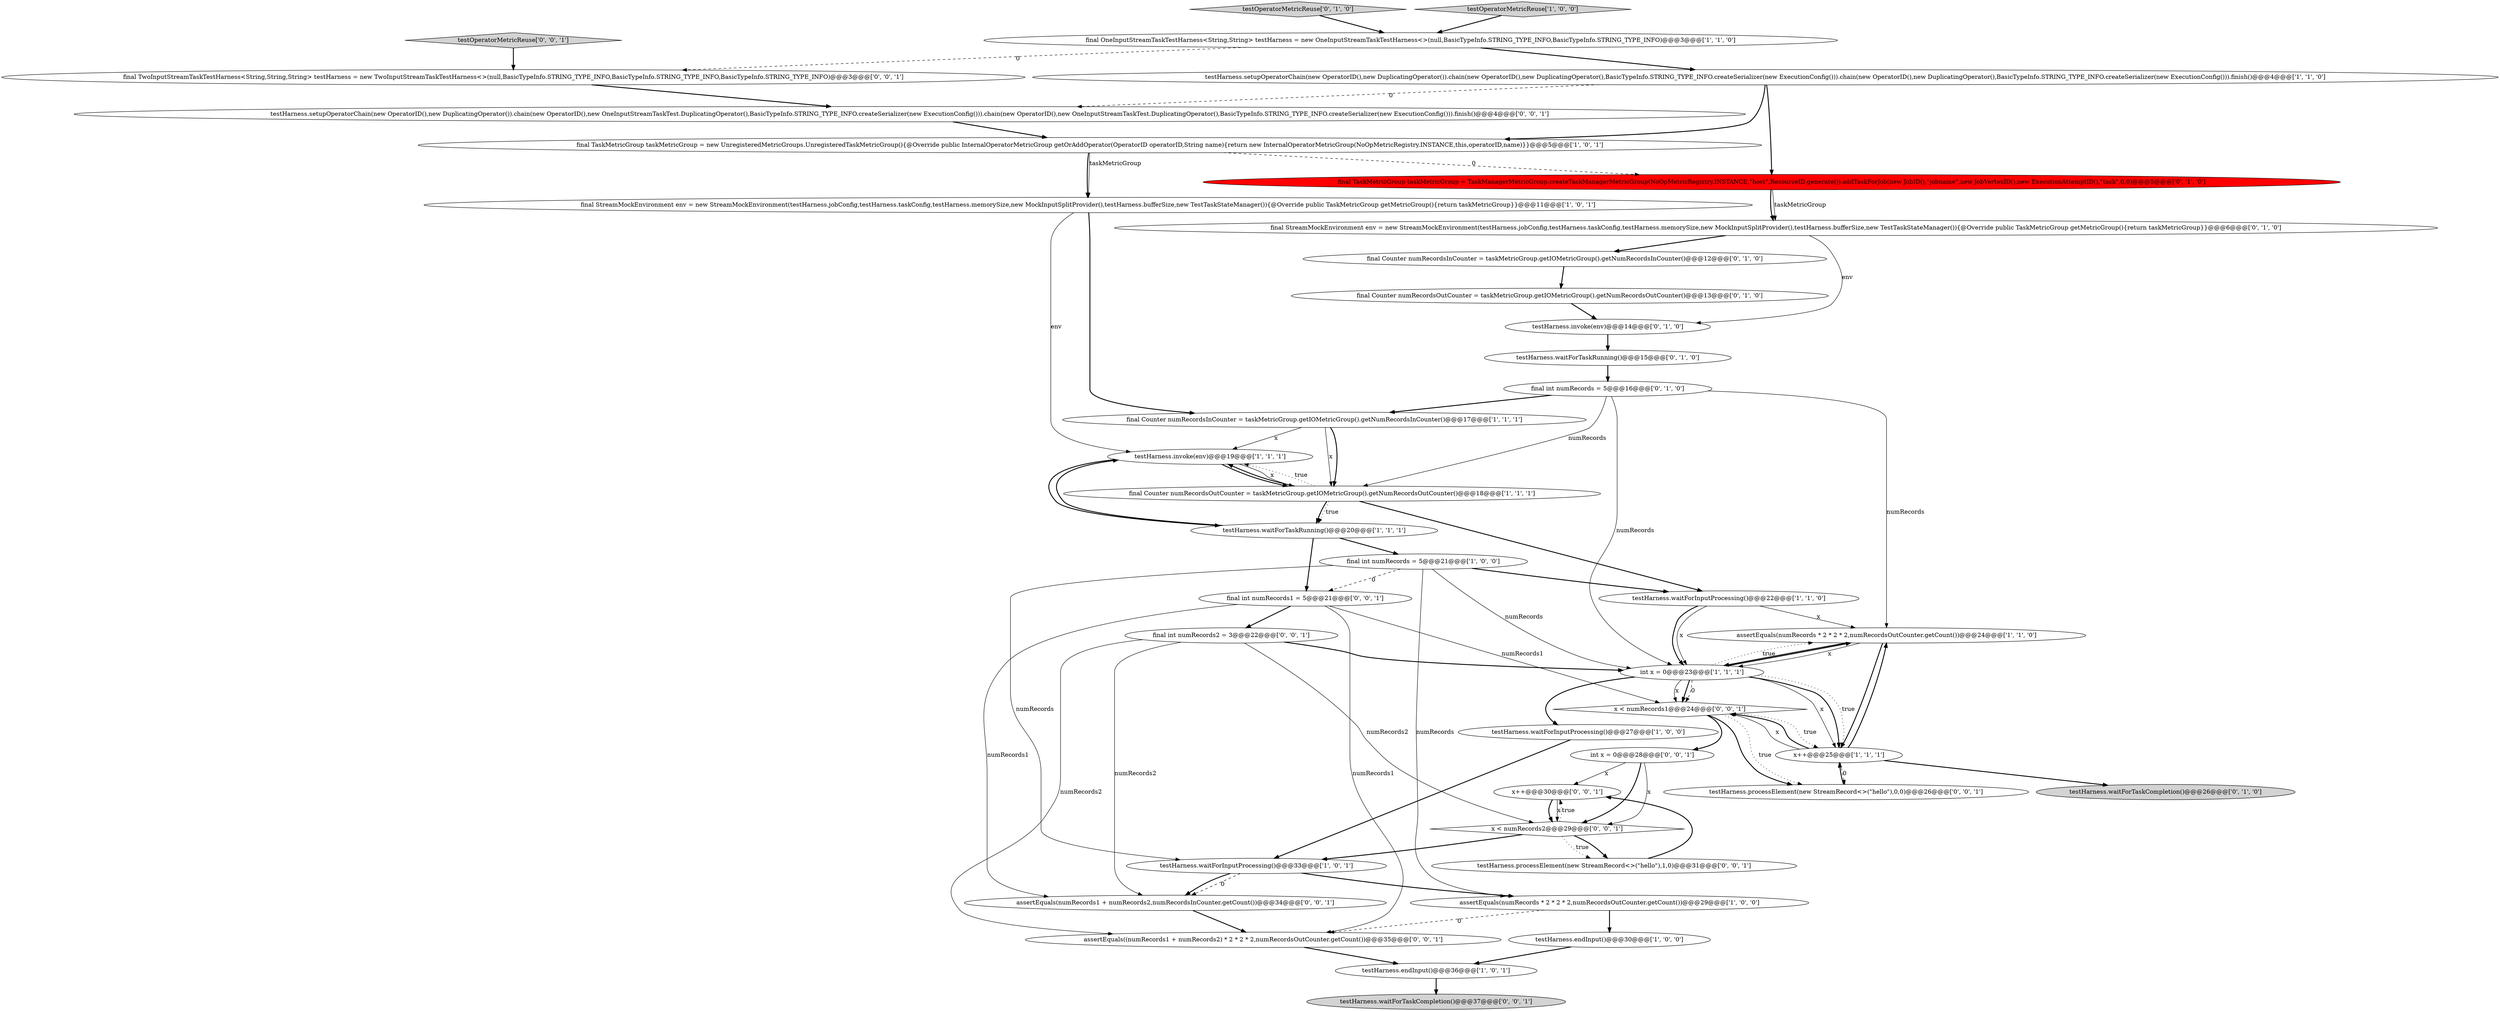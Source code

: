 digraph {
27 [style = filled, label = "testHarness.invoke(env)@@@14@@@['0', '1', '0']", fillcolor = white, shape = ellipse image = "AAA0AAABBB2BBB"];
30 [style = filled, label = "final int numRecords1 = 5@@@21@@@['0', '0', '1']", fillcolor = white, shape = ellipse image = "AAA0AAABBB3BBB"];
8 [style = filled, label = "testHarness.waitForInputProcessing()@@@22@@@['1', '1', '0']", fillcolor = white, shape = ellipse image = "AAA0AAABBB1BBB"];
16 [style = filled, label = "final StreamMockEnvironment env = new StreamMockEnvironment(testHarness.jobConfig,testHarness.taskConfig,testHarness.memorySize,new MockInputSplitProvider(),testHarness.bufferSize,new TestTaskStateManager()){@Override public TaskMetricGroup getMetricGroup(){return taskMetricGroup}}@@@11@@@['1', '0', '1']", fillcolor = white, shape = ellipse image = "AAA0AAABBB1BBB"];
4 [style = filled, label = "assertEquals(numRecords * 2 * 2 * 2,numRecordsOutCounter.getCount())@@@29@@@['1', '0', '0']", fillcolor = white, shape = ellipse image = "AAA0AAABBB1BBB"];
19 [style = filled, label = "final Counter numRecordsOutCounter = taskMetricGroup.getIOMetricGroup().getNumRecordsOutCounter()@@@13@@@['0', '1', '0']", fillcolor = white, shape = ellipse image = "AAA0AAABBB2BBB"];
33 [style = filled, label = "assertEquals((numRecords1 + numRecords2) * 2 * 2 * 2,numRecordsOutCounter.getCount())@@@35@@@['0', '0', '1']", fillcolor = white, shape = ellipse image = "AAA0AAABBB3BBB"];
25 [style = filled, label = "final StreamMockEnvironment env = new StreamMockEnvironment(testHarness.jobConfig,testHarness.taskConfig,testHarness.memorySize,new MockInputSplitProvider(),testHarness.bufferSize,new TestTaskStateManager()){@Override public TaskMetricGroup getMetricGroup(){return taskMetricGroup}}@@@6@@@['0', '1', '0']", fillcolor = white, shape = ellipse image = "AAA0AAABBB2BBB"];
34 [style = filled, label = "testHarness.processElement(new StreamRecord<>(\"hello\"),1,0)@@@31@@@['0', '0', '1']", fillcolor = white, shape = ellipse image = "AAA0AAABBB3BBB"];
10 [style = filled, label = "testHarness.endInput()@@@30@@@['1', '0', '0']", fillcolor = white, shape = ellipse image = "AAA0AAABBB1BBB"];
37 [style = filled, label = "testHarness.setupOperatorChain(new OperatorID(),new DuplicatingOperator()).chain(new OperatorID(),new OneInputStreamTaskTest.DuplicatingOperator(),BasicTypeInfo.STRING_TYPE_INFO.createSerializer(new ExecutionConfig())).chain(new OperatorID(),new OneInputStreamTaskTest.DuplicatingOperator(),BasicTypeInfo.STRING_TYPE_INFO.createSerializer(new ExecutionConfig())).finish()@@@4@@@['0', '0', '1']", fillcolor = white, shape = ellipse image = "AAA0AAABBB3BBB"];
1 [style = filled, label = "assertEquals(numRecords * 2 * 2 * 2,numRecordsOutCounter.getCount())@@@24@@@['1', '1', '0']", fillcolor = white, shape = ellipse image = "AAA0AAABBB1BBB"];
40 [style = filled, label = "x++@@@30@@@['0', '0', '1']", fillcolor = white, shape = ellipse image = "AAA0AAABBB3BBB"];
21 [style = filled, label = "final TaskMetricGroup taskMetricGroup = TaskManagerMetricGroup.createTaskManagerMetricGroup(NoOpMetricRegistry.INSTANCE,\"host\",ResourceID.generate()).addTaskForJob(new JobID(),\"jobname\",new JobVertexID(),new ExecutionAttemptID(),\"task\",0,0)@@@5@@@['0', '1', '0']", fillcolor = red, shape = ellipse image = "AAA1AAABBB2BBB"];
9 [style = filled, label = "int x = 0@@@23@@@['1', '1', '1']", fillcolor = white, shape = ellipse image = "AAA0AAABBB1BBB"];
18 [style = filled, label = "final Counter numRecordsInCounter = taskMetricGroup.getIOMetricGroup().getNumRecordsInCounter()@@@17@@@['1', '1', '1']", fillcolor = white, shape = ellipse image = "AAA0AAABBB1BBB"];
28 [style = filled, label = "int x = 0@@@28@@@['0', '0', '1']", fillcolor = white, shape = ellipse image = "AAA0AAABBB3BBB"];
38 [style = filled, label = "testHarness.waitForTaskCompletion()@@@37@@@['0', '0', '1']", fillcolor = lightgray, shape = ellipse image = "AAA0AAABBB3BBB"];
17 [style = filled, label = "testHarness.invoke(env)@@@19@@@['1', '1', '1']", fillcolor = white, shape = ellipse image = "AAA0AAABBB1BBB"];
3 [style = filled, label = "testHarness.waitForInputProcessing()@@@27@@@['1', '0', '0']", fillcolor = white, shape = ellipse image = "AAA0AAABBB1BBB"];
32 [style = filled, label = "assertEquals(numRecords1 + numRecords2,numRecordsInCounter.getCount())@@@34@@@['0', '0', '1']", fillcolor = white, shape = ellipse image = "AAA0AAABBB3BBB"];
23 [style = filled, label = "testHarness.waitForTaskCompletion()@@@26@@@['0', '1', '0']", fillcolor = lightgray, shape = ellipse image = "AAA0AAABBB2BBB"];
39 [style = filled, label = "x < numRecords2@@@29@@@['0', '0', '1']", fillcolor = white, shape = diamond image = "AAA0AAABBB3BBB"];
26 [style = filled, label = "testOperatorMetricReuse['0', '1', '0']", fillcolor = lightgray, shape = diamond image = "AAA0AAABBB2BBB"];
22 [style = filled, label = "final Counter numRecordsInCounter = taskMetricGroup.getIOMetricGroup().getNumRecordsInCounter()@@@12@@@['0', '1', '0']", fillcolor = white, shape = ellipse image = "AAA0AAABBB2BBB"];
2 [style = filled, label = "x++@@@25@@@['1', '1', '1']", fillcolor = white, shape = ellipse image = "AAA0AAABBB1BBB"];
20 [style = filled, label = "testHarness.waitForTaskRunning()@@@15@@@['0', '1', '0']", fillcolor = white, shape = ellipse image = "AAA0AAABBB2BBB"];
14 [style = filled, label = "testHarness.waitForInputProcessing()@@@33@@@['1', '0', '1']", fillcolor = white, shape = ellipse image = "AAA0AAABBB1BBB"];
5 [style = filled, label = "final OneInputStreamTaskTestHarness<String,String> testHarness = new OneInputStreamTaskTestHarness<>(null,BasicTypeInfo.STRING_TYPE_INFO,BasicTypeInfo.STRING_TYPE_INFO)@@@3@@@['1', '1', '0']", fillcolor = white, shape = ellipse image = "AAA0AAABBB1BBB"];
24 [style = filled, label = "final int numRecords = 5@@@16@@@['0', '1', '0']", fillcolor = white, shape = ellipse image = "AAA0AAABBB2BBB"];
35 [style = filled, label = "testOperatorMetricReuse['0', '0', '1']", fillcolor = lightgray, shape = diamond image = "AAA0AAABBB3BBB"];
15 [style = filled, label = "testHarness.endInput()@@@36@@@['1', '0', '1']", fillcolor = white, shape = ellipse image = "AAA0AAABBB1BBB"];
6 [style = filled, label = "final TaskMetricGroup taskMetricGroup = new UnregisteredMetricGroups.UnregisteredTaskMetricGroup(){@Override public InternalOperatorMetricGroup getOrAddOperator(OperatorID operatorID,String name){return new InternalOperatorMetricGroup(NoOpMetricRegistry.INSTANCE,this,operatorID,name)}}@@@5@@@['1', '0', '1']", fillcolor = white, shape = ellipse image = "AAA0AAABBB1BBB"];
36 [style = filled, label = "testHarness.processElement(new StreamRecord<>(\"hello\"),0,0)@@@26@@@['0', '0', '1']", fillcolor = white, shape = ellipse image = "AAA0AAABBB3BBB"];
29 [style = filled, label = "final int numRecords2 = 3@@@22@@@['0', '0', '1']", fillcolor = white, shape = ellipse image = "AAA0AAABBB3BBB"];
0 [style = filled, label = "final int numRecords = 5@@@21@@@['1', '0', '0']", fillcolor = white, shape = ellipse image = "AAA0AAABBB1BBB"];
13 [style = filled, label = "testOperatorMetricReuse['1', '0', '0']", fillcolor = lightgray, shape = diamond image = "AAA0AAABBB1BBB"];
41 [style = filled, label = "x < numRecords1@@@24@@@['0', '0', '1']", fillcolor = white, shape = diamond image = "AAA0AAABBB3BBB"];
12 [style = filled, label = "final Counter numRecordsOutCounter = taskMetricGroup.getIOMetricGroup().getNumRecordsOutCounter()@@@18@@@['1', '1', '1']", fillcolor = white, shape = ellipse image = "AAA0AAABBB1BBB"];
7 [style = filled, label = "testHarness.waitForTaskRunning()@@@20@@@['1', '1', '1']", fillcolor = white, shape = ellipse image = "AAA0AAABBB1BBB"];
31 [style = filled, label = "final TwoInputStreamTaskTestHarness<String,String,String> testHarness = new TwoInputStreamTaskTestHarness<>(null,BasicTypeInfo.STRING_TYPE_INFO,BasicTypeInfo.STRING_TYPE_INFO,BasicTypeInfo.STRING_TYPE_INFO)@@@3@@@['0', '0', '1']", fillcolor = white, shape = ellipse image = "AAA0AAABBB3BBB"];
11 [style = filled, label = "testHarness.setupOperatorChain(new OperatorID(),new DuplicatingOperator()).chain(new OperatorID(),new DuplicatingOperator(),BasicTypeInfo.STRING_TYPE_INFO.createSerializer(new ExecutionConfig())).chain(new OperatorID(),new DuplicatingOperator(),BasicTypeInfo.STRING_TYPE_INFO.createSerializer(new ExecutionConfig())).finish()@@@4@@@['1', '1', '0']", fillcolor = white, shape = ellipse image = "AAA0AAABBB1BBB"];
31->37 [style = bold, label=""];
25->22 [style = bold, label=""];
7->30 [style = bold, label=""];
30->32 [style = solid, label="numRecords1"];
0->4 [style = solid, label="numRecords"];
29->32 [style = solid, label="numRecords2"];
39->14 [style = bold, label=""];
8->9 [style = solid, label="x"];
28->39 [style = solid, label="x"];
4->33 [style = dashed, label="0"];
30->29 [style = bold, label=""];
12->7 [style = bold, label=""];
29->33 [style = solid, label="numRecords2"];
41->28 [style = bold, label=""];
41->2 [style = dotted, label="true"];
41->36 [style = dotted, label="true"];
2->23 [style = bold, label=""];
2->36 [style = dashed, label="0"];
9->2 [style = solid, label="x"];
36->2 [style = bold, label=""];
0->30 [style = dashed, label="0"];
0->8 [style = bold, label=""];
21->25 [style = solid, label="taskMetricGroup"];
9->41 [style = dashed, label="0"];
8->1 [style = solid, label="x"];
2->41 [style = solid, label="x"];
35->31 [style = bold, label=""];
15->38 [style = bold, label=""];
12->17 [style = dotted, label="true"];
24->12 [style = solid, label="numRecords"];
33->15 [style = bold, label=""];
9->2 [style = bold, label=""];
39->34 [style = bold, label=""];
18->12 [style = bold, label=""];
7->0 [style = bold, label=""];
21->25 [style = bold, label=""];
24->18 [style = bold, label=""];
13->5 [style = bold, label=""];
39->40 [style = dotted, label="true"];
5->11 [style = bold, label=""];
29->39 [style = solid, label="numRecords2"];
9->1 [style = bold, label=""];
12->7 [style = dotted, label="true"];
27->20 [style = bold, label=""];
39->34 [style = dotted, label="true"];
14->4 [style = bold, label=""];
0->9 [style = solid, label="numRecords"];
4->10 [style = bold, label=""];
2->41 [style = bold, label=""];
30->41 [style = solid, label="numRecords1"];
16->18 [style = bold, label=""];
7->17 [style = bold, label=""];
34->40 [style = bold, label=""];
22->19 [style = bold, label=""];
2->1 [style = bold, label=""];
28->39 [style = bold, label=""];
11->21 [style = bold, label=""];
12->17 [style = bold, label=""];
32->33 [style = bold, label=""];
1->9 [style = bold, label=""];
28->40 [style = solid, label="x"];
17->12 [style = bold, label=""];
41->36 [style = bold, label=""];
14->32 [style = dashed, label="0"];
40->39 [style = bold, label=""];
40->39 [style = solid, label="x"];
17->12 [style = solid, label="x"];
18->17 [style = solid, label="x"];
12->8 [style = bold, label=""];
9->41 [style = solid, label="x"];
9->1 [style = dotted, label="true"];
5->31 [style = dashed, label="0"];
9->3 [style = bold, label=""];
1->2 [style = bold, label=""];
14->32 [style = bold, label=""];
30->33 [style = solid, label="numRecords1"];
6->21 [style = dashed, label="0"];
10->15 [style = bold, label=""];
18->12 [style = solid, label="x"];
1->9 [style = solid, label="x"];
6->16 [style = solid, label="taskMetricGroup"];
26->5 [style = bold, label=""];
16->17 [style = solid, label="env"];
11->6 [style = bold, label=""];
3->14 [style = bold, label=""];
29->9 [style = bold, label=""];
37->6 [style = bold, label=""];
17->7 [style = bold, label=""];
9->41 [style = bold, label=""];
25->27 [style = solid, label="env"];
24->9 [style = solid, label="numRecords"];
6->16 [style = bold, label=""];
9->2 [style = dotted, label="true"];
19->27 [style = bold, label=""];
8->9 [style = bold, label=""];
0->14 [style = solid, label="numRecords"];
11->37 [style = dashed, label="0"];
20->24 [style = bold, label=""];
24->1 [style = solid, label="numRecords"];
}
